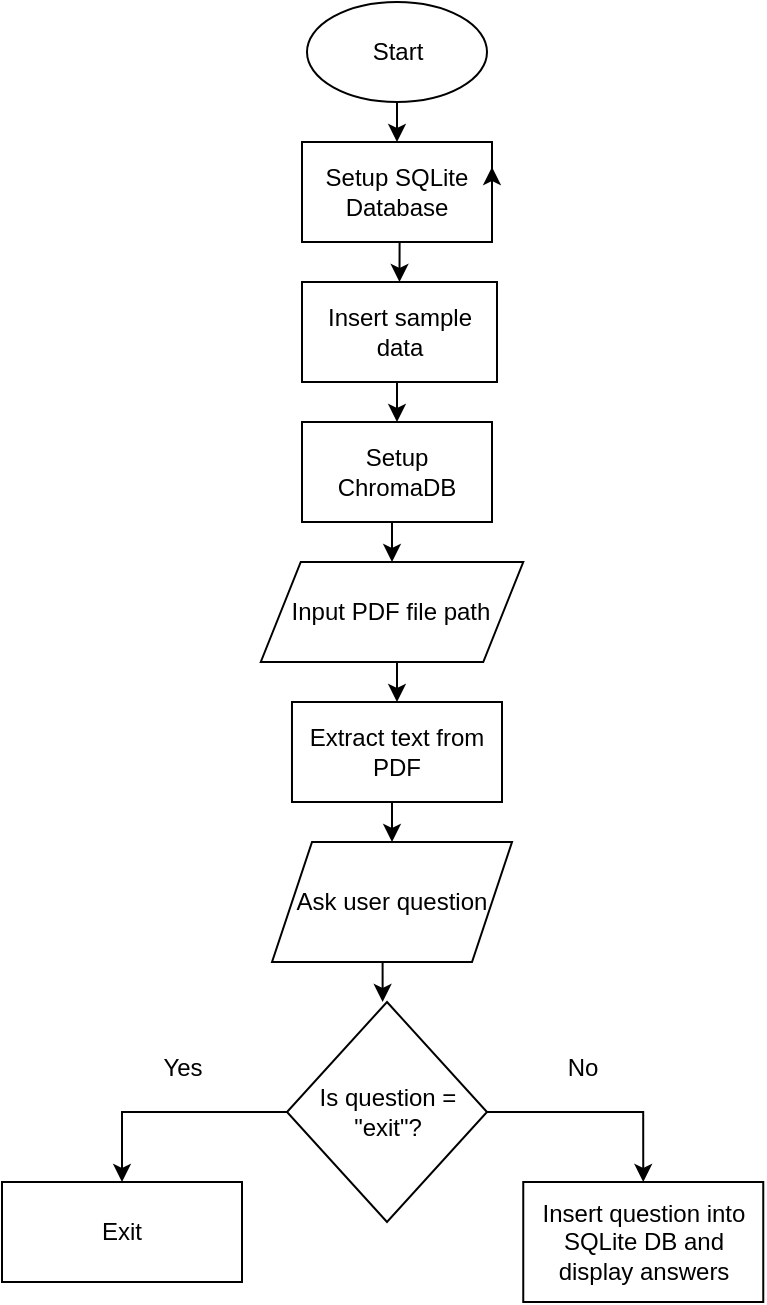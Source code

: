 <mxfile version="27.0.9">
  <diagram name="Page-1" id="W58zgf_DCBsDDWq-Ni62">
    <mxGraphModel dx="1389" dy="749" grid="1" gridSize="10" guides="1" tooltips="1" connect="1" arrows="1" fold="1" page="1" pageScale="1" pageWidth="827" pageHeight="1169" math="0" shadow="0">
      <root>
        <mxCell id="0" />
        <mxCell id="1" parent="0" />
        <mxCell id="hSLG_JLPPMPA3X-6i2g4-10" style="edgeStyle=orthogonalEdgeStyle;rounded=0;orthogonalLoop=1;jettySize=auto;html=1;exitX=0.5;exitY=1;exitDx=0;exitDy=0;entryX=0.5;entryY=0;entryDx=0;entryDy=0;" edge="1" parent="1" source="hSLG_JLPPMPA3X-6i2g4-1" target="hSLG_JLPPMPA3X-6i2g4-2">
          <mxGeometry relative="1" as="geometry" />
        </mxCell>
        <mxCell id="hSLG_JLPPMPA3X-6i2g4-1" value="Start" style="ellipse;whiteSpace=wrap;html=1;" vertex="1" parent="1">
          <mxGeometry x="332.5" y="10" width="90" height="50" as="geometry" />
        </mxCell>
        <mxCell id="hSLG_JLPPMPA3X-6i2g4-11" style="edgeStyle=orthogonalEdgeStyle;rounded=0;orthogonalLoop=1;jettySize=auto;html=1;exitX=0.5;exitY=1;exitDx=0;exitDy=0;entryX=0.5;entryY=0;entryDx=0;entryDy=0;" edge="1" parent="1" source="hSLG_JLPPMPA3X-6i2g4-2" target="hSLG_JLPPMPA3X-6i2g4-3">
          <mxGeometry relative="1" as="geometry" />
        </mxCell>
        <mxCell id="hSLG_JLPPMPA3X-6i2g4-2" value="Setup SQLite Database" style="rounded=0;whiteSpace=wrap;html=1;" vertex="1" parent="1">
          <mxGeometry x="330" y="80" width="95" height="50" as="geometry" />
        </mxCell>
        <mxCell id="hSLG_JLPPMPA3X-6i2g4-12" style="edgeStyle=orthogonalEdgeStyle;rounded=0;orthogonalLoop=1;jettySize=auto;html=1;exitX=0.5;exitY=1;exitDx=0;exitDy=0;entryX=0.5;entryY=0;entryDx=0;entryDy=0;" edge="1" parent="1" source="hSLG_JLPPMPA3X-6i2g4-3" target="hSLG_JLPPMPA3X-6i2g4-4">
          <mxGeometry relative="1" as="geometry" />
        </mxCell>
        <mxCell id="hSLG_JLPPMPA3X-6i2g4-3" value="Insert sample data" style="rounded=0;whiteSpace=wrap;html=1;" vertex="1" parent="1">
          <mxGeometry x="330" y="150" width="97.5" height="50" as="geometry" />
        </mxCell>
        <mxCell id="hSLG_JLPPMPA3X-6i2g4-13" style="edgeStyle=orthogonalEdgeStyle;rounded=0;orthogonalLoop=1;jettySize=auto;html=1;exitX=0.5;exitY=1;exitDx=0;exitDy=0;entryX=0.5;entryY=0;entryDx=0;entryDy=0;" edge="1" parent="1" source="hSLG_JLPPMPA3X-6i2g4-4" target="hSLG_JLPPMPA3X-6i2g4-5">
          <mxGeometry relative="1" as="geometry" />
        </mxCell>
        <mxCell id="hSLG_JLPPMPA3X-6i2g4-4" value="Setup ChromaDB" style="rounded=0;whiteSpace=wrap;html=1;" vertex="1" parent="1">
          <mxGeometry x="330" y="220" width="95" height="50" as="geometry" />
        </mxCell>
        <mxCell id="hSLG_JLPPMPA3X-6i2g4-14" style="edgeStyle=orthogonalEdgeStyle;rounded=0;orthogonalLoop=1;jettySize=auto;html=1;exitX=0.5;exitY=1;exitDx=0;exitDy=0;entryX=0.5;entryY=0;entryDx=0;entryDy=0;" edge="1" parent="1" source="hSLG_JLPPMPA3X-6i2g4-5" target="hSLG_JLPPMPA3X-6i2g4-6">
          <mxGeometry relative="1" as="geometry" />
        </mxCell>
        <mxCell id="hSLG_JLPPMPA3X-6i2g4-5" value="Input PDF file path" style="shape=parallelogram;perimeter=parallelogramPerimeter;whiteSpace=wrap;html=1;fixedSize=1;" vertex="1" parent="1">
          <mxGeometry x="309.38" y="290" width="131.25" height="50" as="geometry" />
        </mxCell>
        <mxCell id="hSLG_JLPPMPA3X-6i2g4-15" style="edgeStyle=orthogonalEdgeStyle;rounded=0;orthogonalLoop=1;jettySize=auto;html=1;exitX=0.5;exitY=1;exitDx=0;exitDy=0;entryX=0.5;entryY=0;entryDx=0;entryDy=0;" edge="1" parent="1" source="hSLG_JLPPMPA3X-6i2g4-6" target="hSLG_JLPPMPA3X-6i2g4-7">
          <mxGeometry relative="1" as="geometry" />
        </mxCell>
        <mxCell id="hSLG_JLPPMPA3X-6i2g4-6" value="Extract text from PDF" style="rounded=0;whiteSpace=wrap;html=1;" vertex="1" parent="1">
          <mxGeometry x="324.99" y="360" width="105.01" height="50" as="geometry" />
        </mxCell>
        <mxCell id="hSLG_JLPPMPA3X-6i2g4-16" style="edgeStyle=orthogonalEdgeStyle;rounded=0;orthogonalLoop=1;jettySize=auto;html=1;exitX=0.5;exitY=1;exitDx=0;exitDy=0;entryX=0.5;entryY=0;entryDx=0;entryDy=0;" edge="1" parent="1" source="hSLG_JLPPMPA3X-6i2g4-7">
          <mxGeometry relative="1" as="geometry">
            <mxPoint x="370.315" y="510" as="targetPoint" />
          </mxGeometry>
        </mxCell>
        <mxCell id="hSLG_JLPPMPA3X-6i2g4-7" value="Ask user question" style="shape=parallelogram;perimeter=parallelogramPerimeter;whiteSpace=wrap;html=1;fixedSize=1;" vertex="1" parent="1">
          <mxGeometry x="315.01" y="430" width="120" height="60" as="geometry" />
        </mxCell>
        <mxCell id="hSLG_JLPPMPA3X-6i2g4-8" style="edgeStyle=orthogonalEdgeStyle;rounded=0;orthogonalLoop=1;jettySize=auto;html=1;exitX=1;exitY=0.75;exitDx=0;exitDy=0;entryX=1;entryY=0.25;entryDx=0;entryDy=0;" edge="1" parent="1" source="hSLG_JLPPMPA3X-6i2g4-2" target="hSLG_JLPPMPA3X-6i2g4-2">
          <mxGeometry relative="1" as="geometry" />
        </mxCell>
        <mxCell id="hSLG_JLPPMPA3X-6i2g4-20" style="edgeStyle=orthogonalEdgeStyle;rounded=0;orthogonalLoop=1;jettySize=auto;html=1;exitX=1;exitY=0.5;exitDx=0;exitDy=0;entryX=0.5;entryY=0;entryDx=0;entryDy=0;" edge="1" parent="1" source="hSLG_JLPPMPA3X-6i2g4-17" target="hSLG_JLPPMPA3X-6i2g4-19">
          <mxGeometry relative="1" as="geometry" />
        </mxCell>
        <mxCell id="hSLG_JLPPMPA3X-6i2g4-21" style="edgeStyle=orthogonalEdgeStyle;rounded=0;orthogonalLoop=1;jettySize=auto;html=1;exitX=0;exitY=0.5;exitDx=0;exitDy=0;entryX=0.5;entryY=0;entryDx=0;entryDy=0;" edge="1" parent="1" source="hSLG_JLPPMPA3X-6i2g4-17" target="hSLG_JLPPMPA3X-6i2g4-18">
          <mxGeometry relative="1" as="geometry" />
        </mxCell>
        <mxCell id="hSLG_JLPPMPA3X-6i2g4-17" value="Is question = &quot;exit&quot;?" style="rhombus;whiteSpace=wrap;html=1;" vertex="1" parent="1">
          <mxGeometry x="322.5" y="510" width="100" height="110" as="geometry" />
        </mxCell>
        <mxCell id="hSLG_JLPPMPA3X-6i2g4-18" value="Exit" style="rounded=0;whiteSpace=wrap;html=1;" vertex="1" parent="1">
          <mxGeometry x="180" y="600" width="120" height="50" as="geometry" />
        </mxCell>
        <mxCell id="hSLG_JLPPMPA3X-6i2g4-19" value="&lt;div&gt;Insert question into SQLite DB and display answers&lt;/div&gt;" style="rounded=0;whiteSpace=wrap;html=1;align=center;" vertex="1" parent="1">
          <mxGeometry x="440.63" y="600" width="120" height="60" as="geometry" />
        </mxCell>
        <mxCell id="hSLG_JLPPMPA3X-6i2g4-22" value="Yes" style="text;html=1;align=center;verticalAlign=middle;resizable=0;points=[];autosize=1;strokeColor=none;fillColor=none;" vertex="1" parent="1">
          <mxGeometry x="250" y="528" width="40" height="30" as="geometry" />
        </mxCell>
        <mxCell id="hSLG_JLPPMPA3X-6i2g4-23" value="No" style="text;html=1;align=center;verticalAlign=middle;resizable=0;points=[];autosize=1;strokeColor=none;fillColor=none;" vertex="1" parent="1">
          <mxGeometry x="450" y="528" width="40" height="30" as="geometry" />
        </mxCell>
      </root>
    </mxGraphModel>
  </diagram>
</mxfile>
